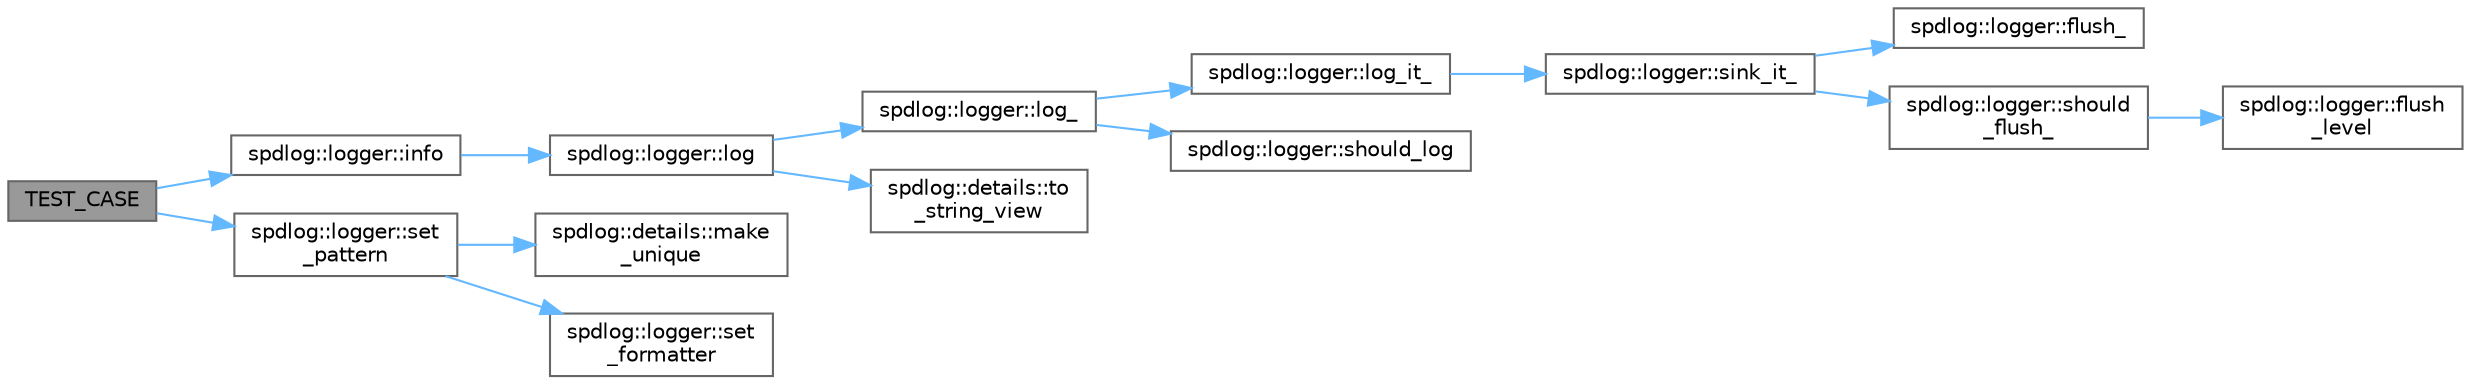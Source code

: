 digraph "TEST_CASE"
{
 // LATEX_PDF_SIZE
  bgcolor="transparent";
  edge [fontname=Helvetica,fontsize=10,labelfontname=Helvetica,labelfontsize=10];
  node [fontname=Helvetica,fontsize=10,shape=box,height=0.2,width=0.4];
  rankdir="LR";
  Node1 [id="Node000001",label="TEST_CASE",height=0.2,width=0.4,color="gray40", fillcolor="grey60", style="filled", fontcolor="black",tooltip=" "];
  Node1 -> Node2 [id="edge1_Node000001_Node000002",color="steelblue1",style="solid",tooltip=" "];
  Node2 [id="Node000002",label="spdlog::logger::info",height=0.2,width=0.4,color="grey40", fillcolor="white", style="filled",URL="$classspdlog_1_1logger.html#a8e26d86fc4c55a8332f08b6bed462cbb",tooltip=" "];
  Node2 -> Node3 [id="edge2_Node000002_Node000003",color="steelblue1",style="solid",tooltip=" "];
  Node3 [id="Node000003",label="spdlog::logger::log",height=0.2,width=0.4,color="grey40", fillcolor="white", style="filled",URL="$classspdlog_1_1logger.html#a40cf6aff63e039865c000fa2b1cfde6a",tooltip=" "];
  Node3 -> Node4 [id="edge3_Node000003_Node000004",color="steelblue1",style="solid",tooltip=" "];
  Node4 [id="Node000004",label="spdlog::logger::log_",height=0.2,width=0.4,color="grey40", fillcolor="white", style="filled",URL="$classspdlog_1_1logger.html#a393d7bc2b8eb227e121f38e3573bbc88",tooltip=" "];
  Node4 -> Node5 [id="edge4_Node000004_Node000005",color="steelblue1",style="solid",tooltip=" "];
  Node5 [id="Node000005",label="spdlog::logger::log_it_",height=0.2,width=0.4,color="grey40", fillcolor="white", style="filled",URL="$classspdlog_1_1logger.html#af4f4e7fef776a4443e8e691dca560aec",tooltip=" "];
  Node5 -> Node6 [id="edge5_Node000005_Node000006",color="steelblue1",style="solid",tooltip=" "];
  Node6 [id="Node000006",label="spdlog::logger::sink_it_",height=0.2,width=0.4,color="grey40", fillcolor="white", style="filled",URL="$classspdlog_1_1logger.html#a903938d3018e32dedcbd090e624ab5ee",tooltip=" "];
  Node6 -> Node7 [id="edge6_Node000006_Node000007",color="steelblue1",style="solid",tooltip=" "];
  Node7 [id="Node000007",label="spdlog::logger::flush_",height=0.2,width=0.4,color="grey40", fillcolor="white", style="filled",URL="$classspdlog_1_1logger.html#a4410446ddde8880655f00729521e9718",tooltip=" "];
  Node6 -> Node8 [id="edge7_Node000006_Node000008",color="steelblue1",style="solid",tooltip=" "];
  Node8 [id="Node000008",label="spdlog::logger::should\l_flush_",height=0.2,width=0.4,color="grey40", fillcolor="white", style="filled",URL="$classspdlog_1_1logger.html#ad39bf7f0608d13e335dd19dfce484b36",tooltip=" "];
  Node8 -> Node9 [id="edge8_Node000008_Node000009",color="steelblue1",style="solid",tooltip=" "];
  Node9 [id="Node000009",label="spdlog::logger::flush\l_level",height=0.2,width=0.4,color="grey40", fillcolor="white", style="filled",URL="$classspdlog_1_1logger.html#a531a5fdd8cc96405858bf64a272614d3",tooltip=" "];
  Node4 -> Node10 [id="edge9_Node000004_Node000010",color="steelblue1",style="solid",tooltip=" "];
  Node10 [id="Node000010",label="spdlog::logger::should_log",height=0.2,width=0.4,color="grey40", fillcolor="white", style="filled",URL="$classspdlog_1_1logger.html#a94c77395570c462953ded4188aaaf655",tooltip=" "];
  Node3 -> Node11 [id="edge10_Node000003_Node000011",color="steelblue1",style="solid",tooltip=" "];
  Node11 [id="Node000011",label="spdlog::details::to\l_string_view",height=0.2,width=0.4,color="grey40", fillcolor="white", style="filled",URL="$namespacespdlog_1_1details.html#a24574d19e82c36c0bb29c751c098d039",tooltip=" "];
  Node1 -> Node12 [id="edge11_Node000001_Node000012",color="steelblue1",style="solid",tooltip=" "];
  Node12 [id="Node000012",label="spdlog::logger::set\l_pattern",height=0.2,width=0.4,color="grey40", fillcolor="white", style="filled",URL="$classspdlog_1_1logger.html#a12cd69af480fb8b4059821000a9afd20",tooltip=" "];
  Node12 -> Node13 [id="edge12_Node000012_Node000013",color="steelblue1",style="solid",tooltip=" "];
  Node13 [id="Node000013",label="spdlog::details::make\l_unique",height=0.2,width=0.4,color="grey40", fillcolor="white", style="filled",URL="$namespacespdlog_1_1details.html#ac80ca96e75367f1d2de72eea3cb48fe7",tooltip=" "];
  Node12 -> Node14 [id="edge13_Node000012_Node000014",color="steelblue1",style="solid",tooltip=" "];
  Node14 [id="Node000014",label="spdlog::logger::set\l_formatter",height=0.2,width=0.4,color="grey40", fillcolor="white", style="filled",URL="$classspdlog_1_1logger.html#a109da2030da643440092613cb100b5f0",tooltip=" "];
}
